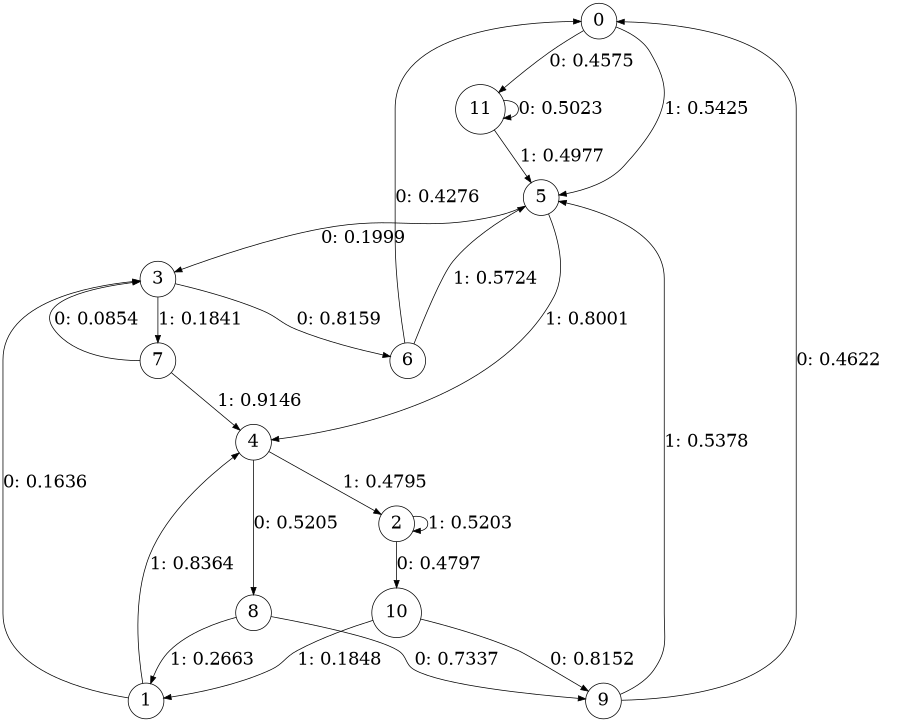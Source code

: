 digraph "ch32concat_phase3_L4" {
size = "6,8.5";
ratio = "fill";
node [shape = circle];
node [fontsize = 24];
edge [fontsize = 24];
0 -> 11 [label = "0: 0.4575   "];
0 -> 5 [label = "1: 0.5425   "];
1 -> 3 [label = "0: 0.1636   "];
1 -> 4 [label = "1: 0.8364   "];
2 -> 10 [label = "0: 0.4797   "];
2 -> 2 [label = "1: 0.5203   "];
3 -> 6 [label = "0: 0.8159   "];
3 -> 7 [label = "1: 0.1841   "];
4 -> 8 [label = "0: 0.5205   "];
4 -> 2 [label = "1: 0.4795   "];
5 -> 3 [label = "0: 0.1999   "];
5 -> 4 [label = "1: 0.8001   "];
6 -> 0 [label = "0: 0.4276   "];
6 -> 5 [label = "1: 0.5724   "];
7 -> 3 [label = "0: 0.0854   "];
7 -> 4 [label = "1: 0.9146   "];
8 -> 9 [label = "0: 0.7337   "];
8 -> 1 [label = "1: 0.2663   "];
9 -> 0 [label = "0: 0.4622   "];
9 -> 5 [label = "1: 0.5378   "];
10 -> 9 [label = "0: 0.8152   "];
10 -> 1 [label = "1: 0.1848   "];
11 -> 11 [label = "0: 0.5023   "];
11 -> 5 [label = "1: 0.4977   "];
}